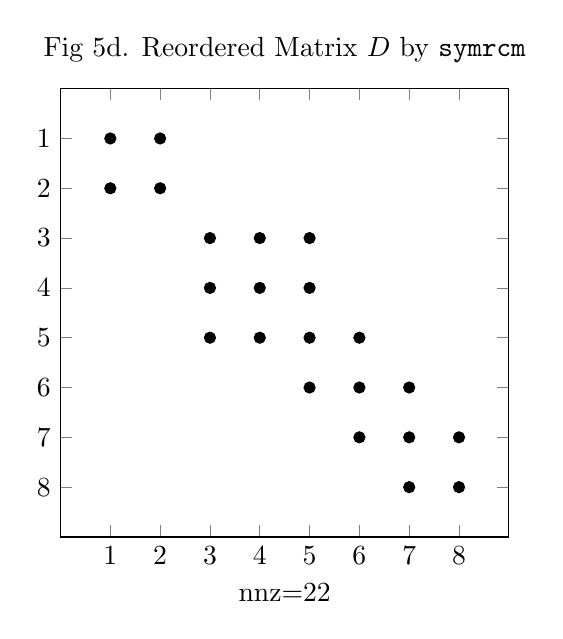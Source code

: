 \begin{tikzpicture}
    \begin{axis}
        [   unit vector ratio* = 1 1 1
        ,   y dir = reverse
        ,   xmin = 0
        ,   ymin = 0
        ,   xmax = 9
        ,   ymax = 9
        ,   xlabel = {nnz=22}
        ,   xtick = {1,2,3,4,5,6,7,8}
        ,   ytick = {1,2,3,4,5,6,7,8}
        ,   title = {Fig 5d. Reordered Matrix $D$ by \texttt{symrcm}}
        ]
        \addplot[only marks] coordinates
        {   (1,1)(1,2)
            (2,1)(2,2)
            (3,3)(3,4)(3,5)
            (4,3)(4,4)(4,5)
            (5,3)(5,4)(5,5)(5,6)
            (6,5)(6,6)(6,7)
            (7,6)(7,7)(7,8)
            (8,7)(8,8)
        };
    \end{axis}
\end{tikzpicture}
